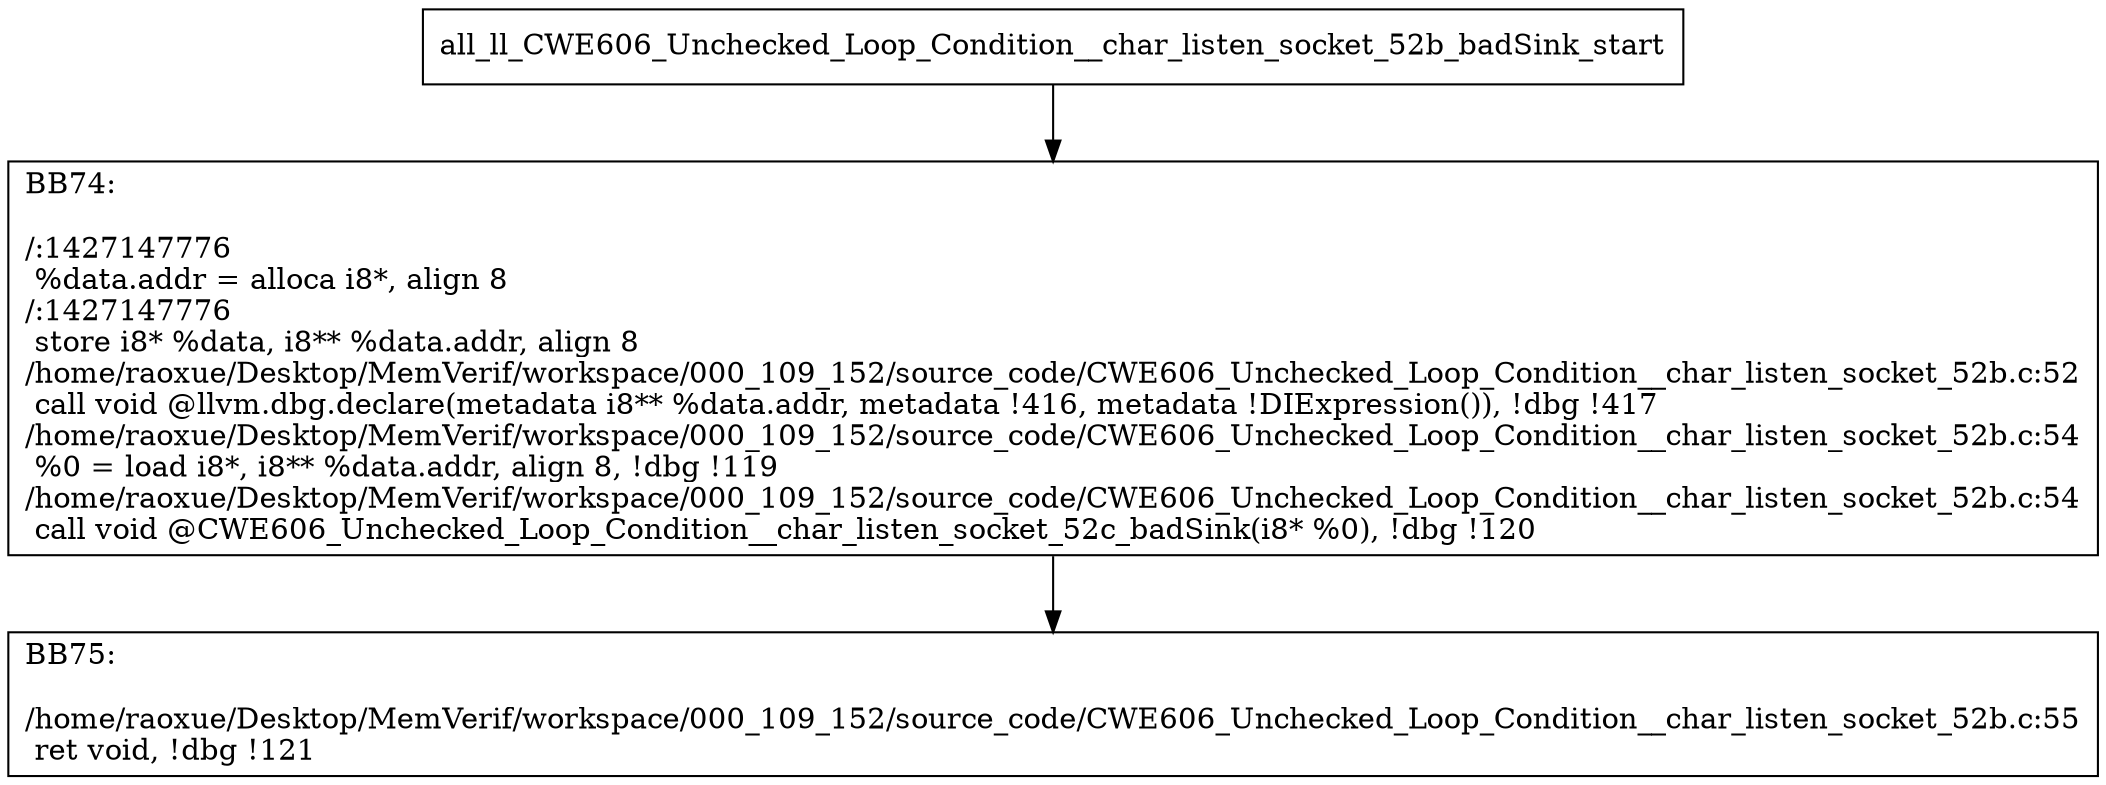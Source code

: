 digraph "CFG for'all_ll_CWE606_Unchecked_Loop_Condition__char_listen_socket_52b_badSink' function" {
	BBall_ll_CWE606_Unchecked_Loop_Condition__char_listen_socket_52b_badSink_start[shape=record,label="{all_ll_CWE606_Unchecked_Loop_Condition__char_listen_socket_52b_badSink_start}"];
	BBall_ll_CWE606_Unchecked_Loop_Condition__char_listen_socket_52b_badSink_start-> all_ll_CWE606_Unchecked_Loop_Condition__char_listen_socket_52b_badSinkBB74;
	all_ll_CWE606_Unchecked_Loop_Condition__char_listen_socket_52b_badSinkBB74 [shape=record, label="{BB74:\l\l/:1427147776\l
  %data.addr = alloca i8*, align 8\l
/:1427147776\l
  store i8* %data, i8** %data.addr, align 8\l
/home/raoxue/Desktop/MemVerif/workspace/000_109_152/source_code/CWE606_Unchecked_Loop_Condition__char_listen_socket_52b.c:52\l
  call void @llvm.dbg.declare(metadata i8** %data.addr, metadata !416, metadata !DIExpression()), !dbg !417\l
/home/raoxue/Desktop/MemVerif/workspace/000_109_152/source_code/CWE606_Unchecked_Loop_Condition__char_listen_socket_52b.c:54\l
  %0 = load i8*, i8** %data.addr, align 8, !dbg !119\l
/home/raoxue/Desktop/MemVerif/workspace/000_109_152/source_code/CWE606_Unchecked_Loop_Condition__char_listen_socket_52b.c:54\l
  call void @CWE606_Unchecked_Loop_Condition__char_listen_socket_52c_badSink(i8* %0), !dbg !120\l
}"];
	all_ll_CWE606_Unchecked_Loop_Condition__char_listen_socket_52b_badSinkBB74-> all_ll_CWE606_Unchecked_Loop_Condition__char_listen_socket_52b_badSinkBB75;
	all_ll_CWE606_Unchecked_Loop_Condition__char_listen_socket_52b_badSinkBB75 [shape=record, label="{BB75:\l\l/home/raoxue/Desktop/MemVerif/workspace/000_109_152/source_code/CWE606_Unchecked_Loop_Condition__char_listen_socket_52b.c:55\l
  ret void, !dbg !121\l
}"];
}
